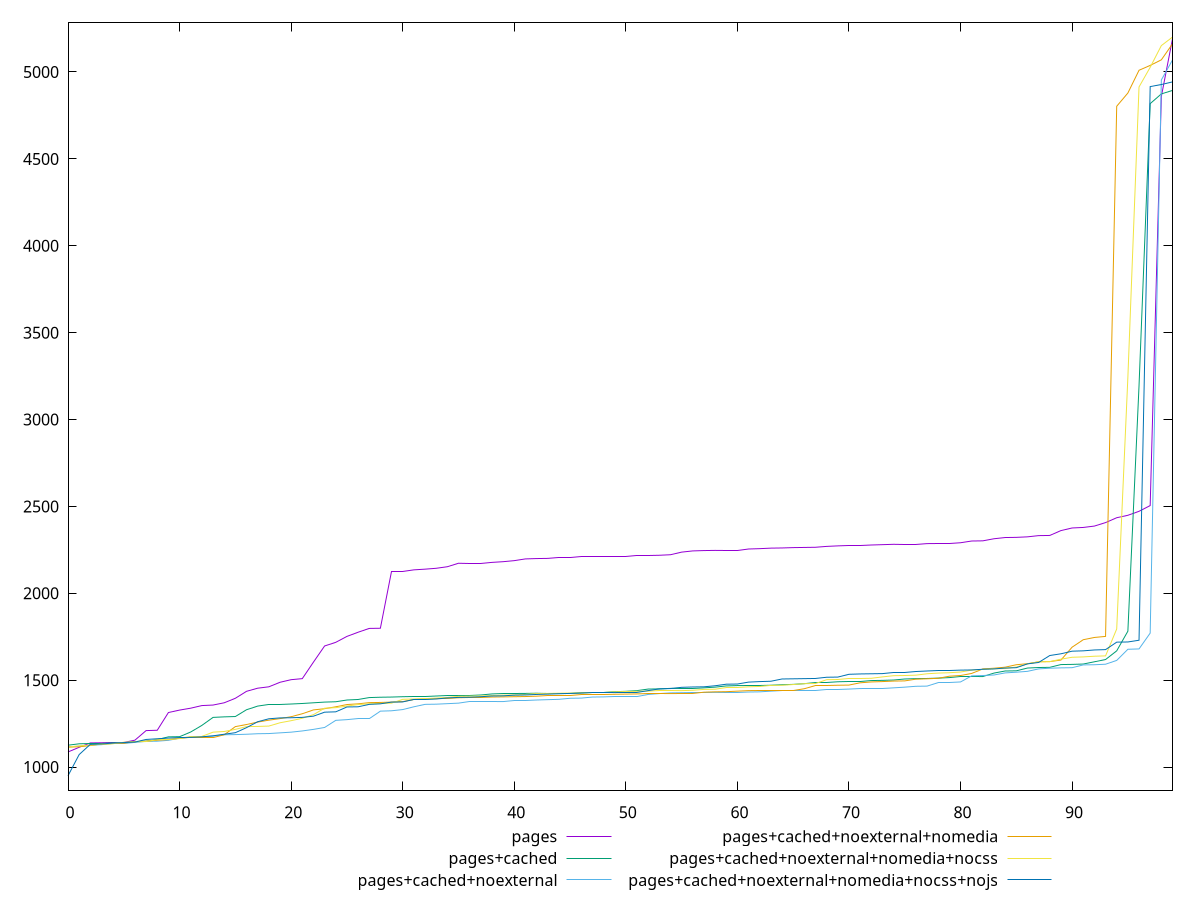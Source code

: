reset

$pages <<EOF
0 1087
1 1114
2 1139
3 1140
4 1141
5 1141
6 1155
7 1210
8 1212
9 1314
10 1328
11 1339
12 1354
13 1357
14 1370
15 1396
16 1436
17 1454
18 1462
19 1488
20 1503
21 1509
22 1604
23 1697
24 1718
25 1752
26 1776
27 1798
28 1799
29 2126
30 2126
31 2135
32 2139
33 2144
34 2153
35 2173
36 2174
37 2174
38 2178
39 2182
40 2188
41 2198
42 2200
43 2201
44 2205
45 2205
46 2211
47 2211
48 2211
49 2211
50 2212
51 2215
52 2215
53 2219
54 2222
55 2237
56 2244
57 2246
58 2247
59 2248
60 2248
61 2255
62 2257
63 2260
64 2261
65 2263
66 2264
67 2265
68 2270
69 2273
70 2274
71 2274
72 2278
73 2280
74 2282
75 2283
76 2283
77 2286
78 2289
79 2289
80 2291
81 2301
82 2302
83 2314
84 2321
85 2322
86 2325
87 2332
88 2333
89 2361
90 2376
91 2379
92 2387
93 2407
94 2435
95 2449
96 2472
97 2505
98 4859
99 5191
EOF

$pagesCached <<EOF
0 1126
1 1134
2 1136
3 1136
4 1139
5 1140
6 1147
7 1149
8 1158
9 1174
10 1175
11 1202
12 1240
13 1286
14 1289
15 1291
16 1330
17 1351
18 1362
19 1362
20 1363
21 1366
22 1370
23 1374
24 1376
25 1386
26 1389
27 1400
28 1402
29 1403
30 1405
31 1406
32 1406
33 1409
34 1412
35 1412
36 1412
37 1415
38 1421
39 1422
40 1422
41 1424
42 1425
43 1426
44 1426
45 1426
46 1428
47 1431
48 1431
49 1434
50 1436
51 1440
52 1449
53 1450
54 1453
55 1454
56 1454
57 1456
58 1460
59 1467
60 1469
61 1470
62 1470
63 1471
64 1474
65 1476
66 1480
67 1486
68 1486
69 1491
70 1494
71 1494
72 1498
73 1499
74 1501
75 1507
76 1509
77 1510
78 1512
79 1515
80 1520
81 1520
82 1521
83 1541
84 1553
85 1554
86 1570
87 1573
88 1574
89 1590
90 1591
91 1593
92 1606
93 1619
94 1669
95 1782
96 3194
97 4818
98 4874
99 4894
EOF

$pagesCachedNoexternal <<EOF
0 1117
1 1120
2 1126
3 1129
4 1137
5 1137
6 1142
7 1148
8 1149
9 1154
10 1166
11 1172
12 1175
13 1178
14 1186
15 1187
16 1189
17 1192
18 1193
19 1197
20 1201
21 1208
22 1217
23 1228
24 1269
25 1273
26 1278
27 1278
28 1322
29 1324
30 1331
31 1347
32 1361
33 1362
34 1365
35 1368
36 1375
37 1375
38 1375
39 1377
40 1384
41 1384
42 1386
43 1388
44 1390
45 1396
46 1397
47 1403
48 1404
49 1405
50 1405
51 1406
52 1418
53 1423
54 1427
55 1428
56 1429
57 1429
58 1430
59 1431
60 1431
61 1432
62 1433
63 1437
64 1439
65 1439
66 1441
67 1441
68 1444
69 1444
70 1449
71 1452
72 1454
73 1454
74 1456
75 1460
76 1465
77 1466
78 1486
79 1486
80 1490
81 1525
82 1527
83 1530
84 1542
85 1546
86 1551
87 1565
88 1569
89 1571
90 1572
91 1588
92 1589
93 1592
94 1614
95 1678
96 1680
97 1771
98 4954
99 5069
EOF

$pagesCachedNoexternalNomedia <<EOF
0 1115
1 1117
2 1124
3 1133
4 1136
5 1137
6 1147
7 1149
8 1155
9 1158
10 1166
11 1171
12 1172
13 1172
14 1186
15 1233
16 1245
17 1259
18 1270
19 1279
20 1290
21 1307
22 1329
23 1336
24 1347
25 1360
26 1364
27 1371
28 1372
29 1374
30 1377
31 1389
32 1393
33 1394
34 1395
35 1399
36 1402
37 1402
38 1403
39 1404
40 1405
41 1406
42 1408
43 1412
44 1413
45 1413
46 1415
47 1415
48 1415
49 1419
50 1420
51 1421
52 1422
53 1422
54 1423
55 1425
56 1425
57 1431
58 1433
59 1434
60 1437
61 1440
62 1441
63 1441
64 1443
65 1443
66 1451
67 1468
68 1468
69 1471
70 1472
71 1485
72 1490
73 1492
74 1495
75 1496
76 1506
77 1508
78 1511
79 1523
80 1527
81 1539
82 1565
83 1569
84 1575
85 1589
86 1595
87 1606
88 1607
89 1616
90 1690
91 1733
92 1746
93 1752
94 4803
95 4879
96 5010
97 5038
98 5070
99 5162
EOF

$pagesCachedNoexternalNomediaNocss <<EOF
0 1116
1 1122
2 1127
3 1131
4 1134
5 1143
6 1146
7 1147
8 1158
9 1159
10 1164
11 1178
12 1178
13 1201
14 1205
15 1217
16 1233
17 1234
18 1236
19 1255
20 1267
21 1281
22 1302
23 1339
24 1342
25 1351
26 1360
27 1364
28 1366
29 1368
30 1390
31 1392
32 1394
33 1397
34 1401
35 1407
36 1408
37 1409
38 1412
39 1414
40 1415
41 1418
42 1423
43 1424
44 1425
45 1426
46 1427
47 1429
48 1429
49 1433
50 1435
51 1436
52 1437
53 1438
54 1438
55 1440
56 1442
57 1447
58 1448
59 1459
60 1459
61 1462
62 1464
63 1470
64 1471
65 1475
66 1480
67 1481
68 1503
69 1504
70 1507
71 1507
72 1511
73 1519
74 1526
75 1527
76 1529
77 1537
78 1541
79 1543
80 1547
81 1558
82 1562
83 1566
84 1567
85 1576
86 1594
87 1606
88 1607
89 1621
90 1632
91 1634
92 1638
93 1640
94 1795
95 3243
96 4914
97 5027
98 5152
99 5201
EOF

$pagesCachedNoexternalNomediaNocssNojs <<EOF
0 950
1 1072
2 1131
3 1133
4 1138
5 1141
6 1144
7 1159
8 1163
9 1167
10 1170
11 1171
12 1174
13 1180
14 1189
15 1198
16 1227
17 1261
18 1278
19 1283
20 1284
21 1286
22 1293
23 1316
24 1318
25 1346
26 1347
27 1361
28 1364
29 1374
30 1375
31 1389
32 1389
33 1392
34 1398
35 1401
36 1402
37 1405
38 1409
39 1410
40 1414
41 1415
42 1418
43 1420
44 1422
45 1424
46 1426
47 1427
48 1427
49 1429
50 1431
51 1431
52 1440
53 1450
54 1452
55 1459
56 1461
57 1462
58 1468
59 1477
60 1478
61 1489
62 1492
63 1494
64 1507
65 1508
66 1509
67 1510
68 1517
69 1518
70 1534
71 1536
72 1537
73 1538
74 1545
75 1545
76 1550
77 1553
78 1557
79 1557
80 1558
81 1559
82 1563
83 1565
84 1570
85 1572
86 1594
87 1602
88 1642
89 1652
90 1667
91 1669
92 1674
93 1676
94 1719
95 1720
96 1730
97 4916
98 4928
99 4943
EOF

set key outside below
set xrange [0:99]
set yrange [864.98:5286.02]
set trange [864.98:5286.02]
set terminal svg size 640, 600 enhanced background rgb 'white'
set output "reprap/render-blocking-resources/comparison/sorted/all_raw.svg"

plot $pages title "pages" with line, \
     $pagesCached title "pages+cached" with line, \
     $pagesCachedNoexternal title "pages+cached+noexternal" with line, \
     $pagesCachedNoexternalNomedia title "pages+cached+noexternal+nomedia" with line, \
     $pagesCachedNoexternalNomediaNocss title "pages+cached+noexternal+nomedia+nocss" with line, \
     $pagesCachedNoexternalNomediaNocssNojs title "pages+cached+noexternal+nomedia+nocss+nojs" with line

reset
